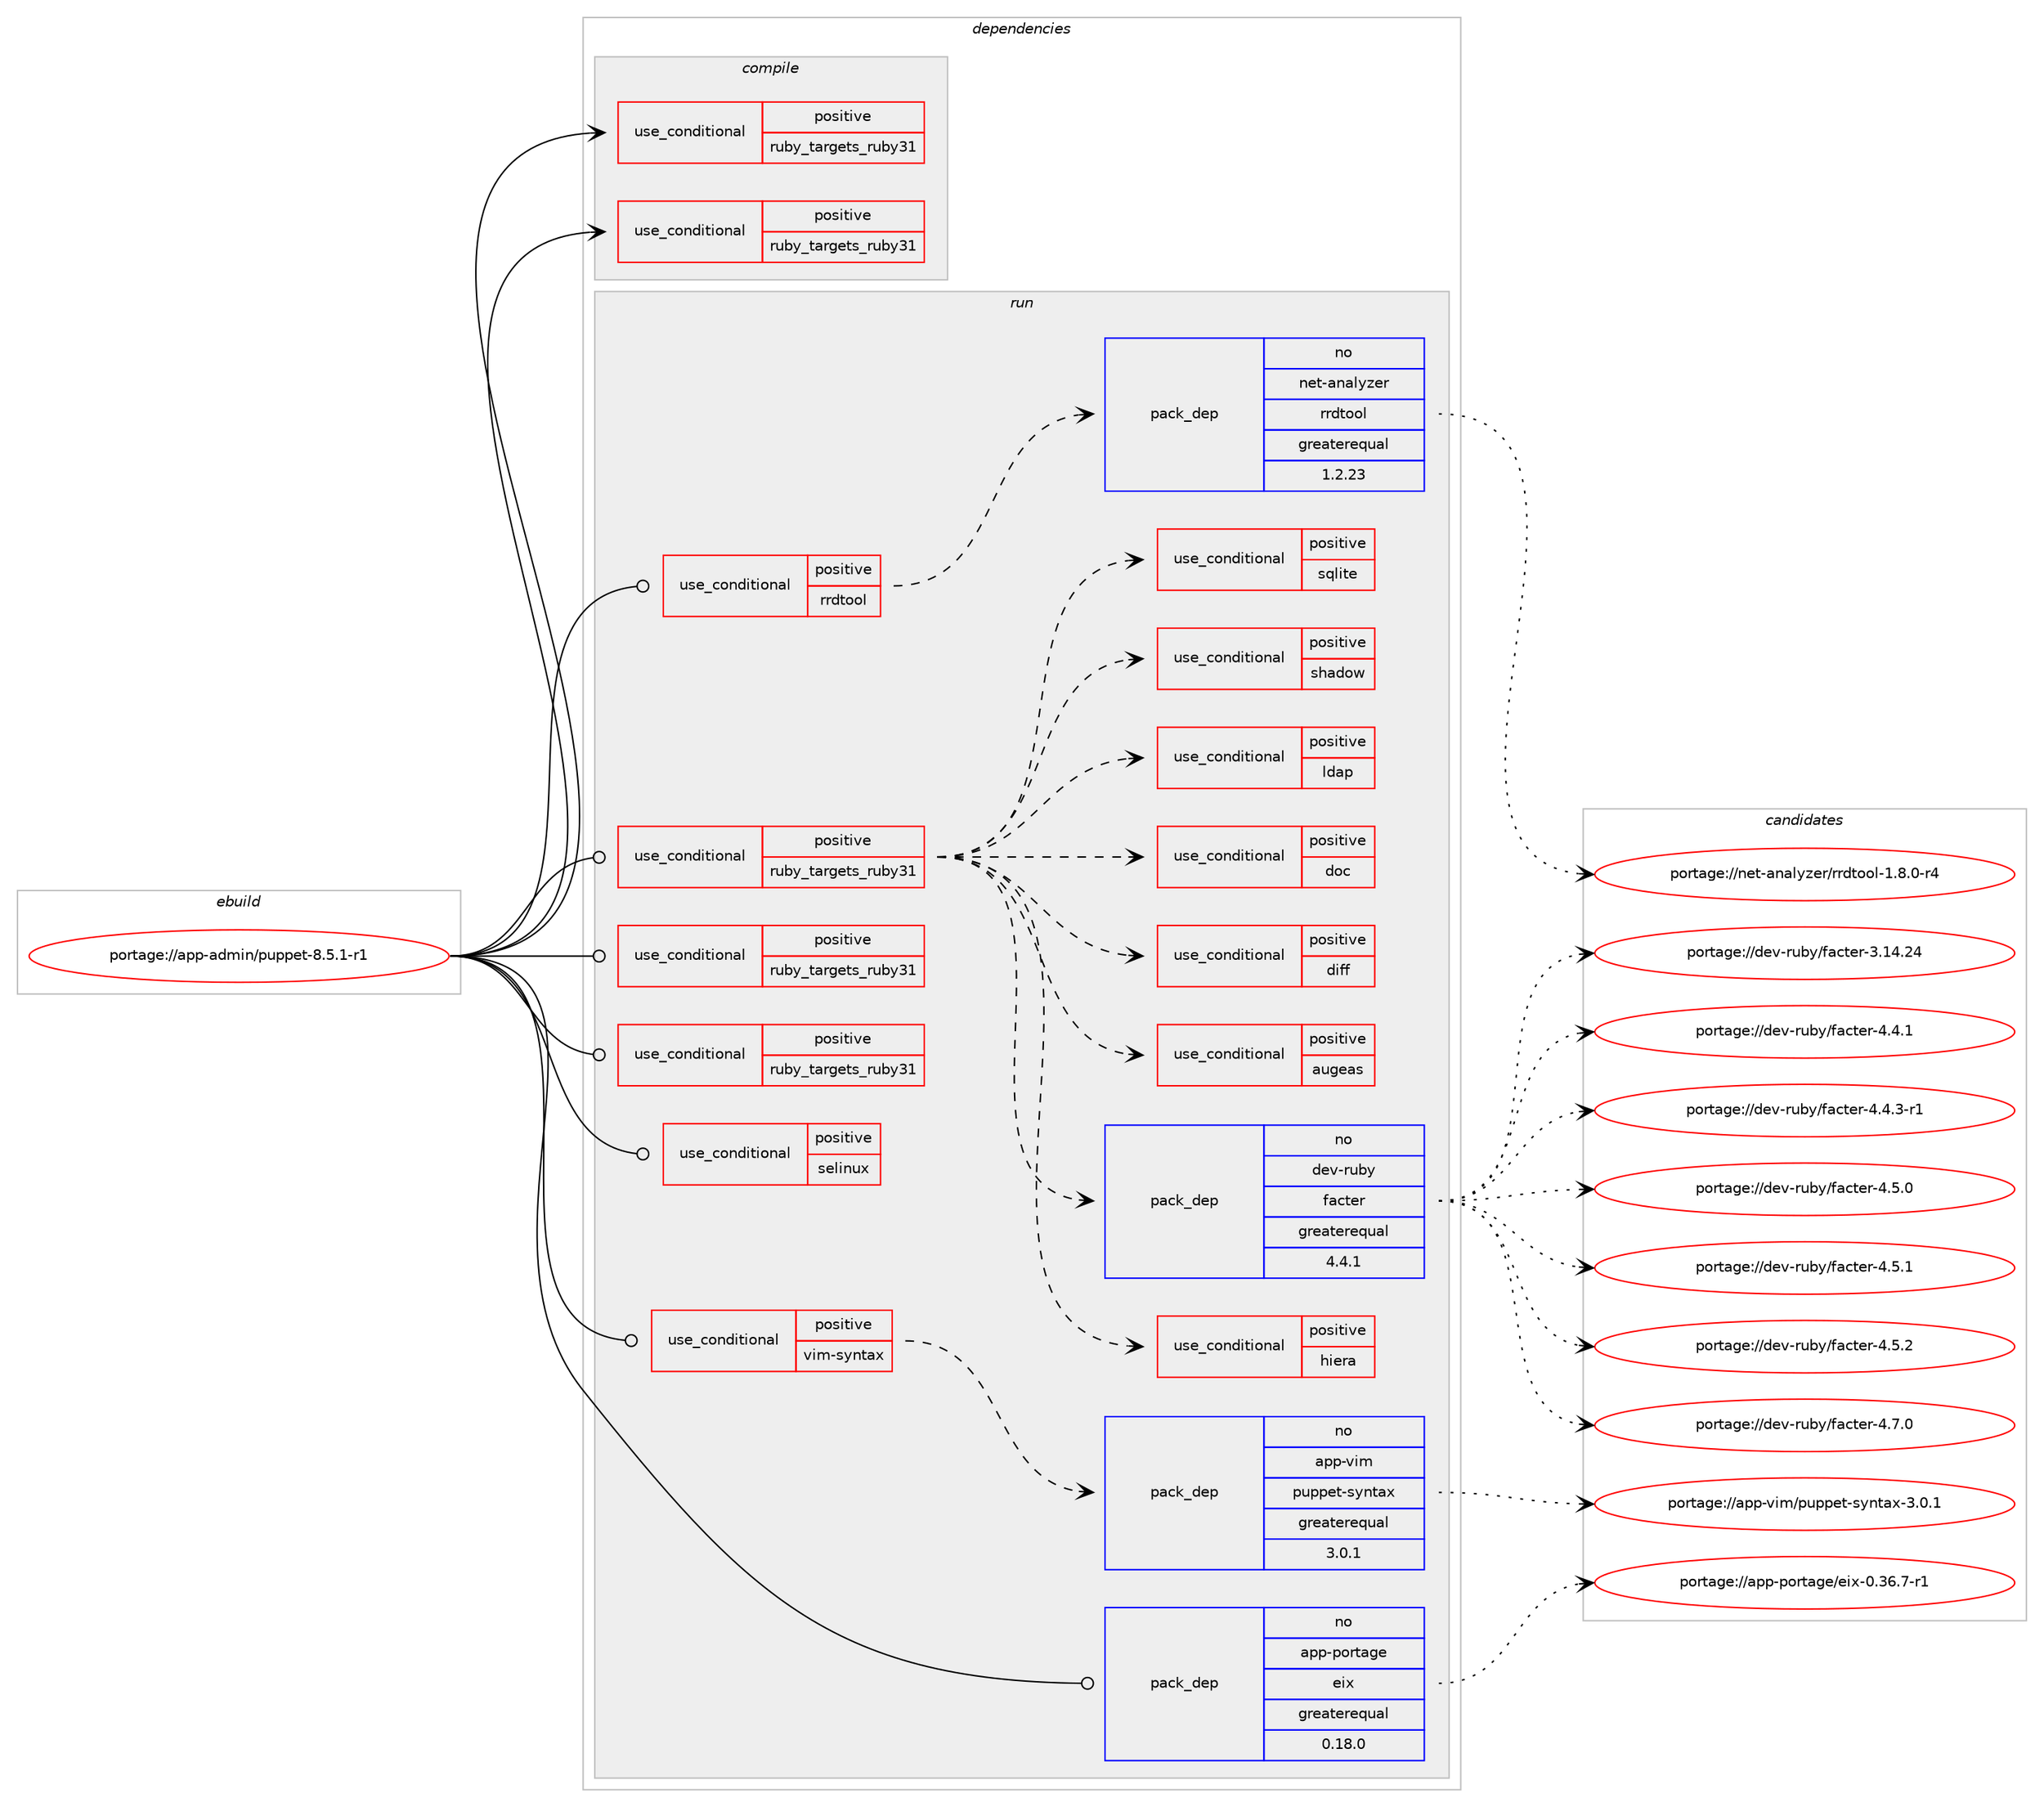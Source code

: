 digraph prolog {

# *************
# Graph options
# *************

newrank=true;
concentrate=true;
compound=true;
graph [rankdir=LR,fontname=Helvetica,fontsize=10,ranksep=1.5];#, ranksep=2.5, nodesep=0.2];
edge  [arrowhead=vee];
node  [fontname=Helvetica,fontsize=10];

# **********
# The ebuild
# **********

subgraph cluster_leftcol {
color=gray;
rank=same;
label=<<i>ebuild</i>>;
id [label="portage://app-admin/puppet-8.5.1-r1", color=red, width=4, href="../app-admin/puppet-8.5.1-r1.svg"];
}

# ****************
# The dependencies
# ****************

subgraph cluster_midcol {
color=gray;
label=<<i>dependencies</i>>;
subgraph cluster_compile {
fillcolor="#eeeeee";
style=filled;
label=<<i>compile</i>>;
subgraph cond744 {
dependency1241 [label=<<TABLE BORDER="0" CELLBORDER="1" CELLSPACING="0" CELLPADDING="4"><TR><TD ROWSPAN="3" CELLPADDING="10">use_conditional</TD></TR><TR><TD>positive</TD></TR><TR><TD>ruby_targets_ruby31</TD></TR></TABLE>>, shape=none, color=red];
# *** BEGIN UNKNOWN DEPENDENCY TYPE (TODO) ***
# dependency1241 -> package_dependency(portage://app-admin/puppet-8.5.1-r1,install,no,dev-lang,ruby,none,[,,],[slot(3.1)],[])
# *** END UNKNOWN DEPENDENCY TYPE (TODO) ***

}
id:e -> dependency1241:w [weight=20,style="solid",arrowhead="vee"];
subgraph cond745 {
dependency1242 [label=<<TABLE BORDER="0" CELLBORDER="1" CELLSPACING="0" CELLPADDING="4"><TR><TD ROWSPAN="3" CELLPADDING="10">use_conditional</TD></TR><TR><TD>positive</TD></TR><TR><TD>ruby_targets_ruby31</TD></TR></TABLE>>, shape=none, color=red];
# *** BEGIN UNKNOWN DEPENDENCY TYPE (TODO) ***
# dependency1242 -> package_dependency(portage://app-admin/puppet-8.5.1-r1,install,no,virtual,rubygems,none,[,,],[],[use(enable(ruby_targets_ruby31),negative)])
# *** END UNKNOWN DEPENDENCY TYPE (TODO) ***

}
id:e -> dependency1242:w [weight=20,style="solid",arrowhead="vee"];
}
subgraph cluster_compileandrun {
fillcolor="#eeeeee";
style=filled;
label=<<i>compile and run</i>>;
}
subgraph cluster_run {
fillcolor="#eeeeee";
style=filled;
label=<<i>run</i>>;
subgraph cond746 {
dependency1243 [label=<<TABLE BORDER="0" CELLBORDER="1" CELLSPACING="0" CELLPADDING="4"><TR><TD ROWSPAN="3" CELLPADDING="10">use_conditional</TD></TR><TR><TD>positive</TD></TR><TR><TD>rrdtool</TD></TR></TABLE>>, shape=none, color=red];
subgraph pack481 {
dependency1244 [label=<<TABLE BORDER="0" CELLBORDER="1" CELLSPACING="0" CELLPADDING="4" WIDTH="220"><TR><TD ROWSPAN="6" CELLPADDING="30">pack_dep</TD></TR><TR><TD WIDTH="110">no</TD></TR><TR><TD>net-analyzer</TD></TR><TR><TD>rrdtool</TD></TR><TR><TD>greaterequal</TD></TR><TR><TD>1.2.23</TD></TR></TABLE>>, shape=none, color=blue];
}
dependency1243:e -> dependency1244:w [weight=20,style="dashed",arrowhead="vee"];
}
id:e -> dependency1243:w [weight=20,style="solid",arrowhead="odot"];
subgraph cond747 {
dependency1245 [label=<<TABLE BORDER="0" CELLBORDER="1" CELLSPACING="0" CELLPADDING="4"><TR><TD ROWSPAN="3" CELLPADDING="10">use_conditional</TD></TR><TR><TD>positive</TD></TR><TR><TD>ruby_targets_ruby31</TD></TR></TABLE>>, shape=none, color=red];
subgraph cond748 {
dependency1246 [label=<<TABLE BORDER="0" CELLBORDER="1" CELLSPACING="0" CELLPADDING="4"><TR><TD ROWSPAN="3" CELLPADDING="10">use_conditional</TD></TR><TR><TD>positive</TD></TR><TR><TD>hiera</TD></TR></TABLE>>, shape=none, color=red];
# *** BEGIN UNKNOWN DEPENDENCY TYPE (TODO) ***
# dependency1246 -> package_dependency(portage://app-admin/puppet-8.5.1-r1,run,no,dev-ruby,hiera,none,[,,],[],[use(enable(ruby_targets_ruby31),negative)])
# *** END UNKNOWN DEPENDENCY TYPE (TODO) ***

}
dependency1245:e -> dependency1246:w [weight=20,style="dashed",arrowhead="vee"];
# *** BEGIN UNKNOWN DEPENDENCY TYPE (TODO) ***
# dependency1245 -> package_dependency(portage://app-admin/puppet-8.5.1-r1,run,no,dev-ruby,json,none,[,,],any_same_slot,[use(enable(ruby_targets_ruby31),negative)])
# *** END UNKNOWN DEPENDENCY TYPE (TODO) ***

# *** BEGIN UNKNOWN DEPENDENCY TYPE (TODO) ***
# dependency1245 -> package_dependency(portage://app-admin/puppet-8.5.1-r1,run,no,dev-ruby,semantic_puppet,none,[,,],[],[use(enable(ruby_targets_ruby31),negative)])
# *** END UNKNOWN DEPENDENCY TYPE (TODO) ***

subgraph pack482 {
dependency1247 [label=<<TABLE BORDER="0" CELLBORDER="1" CELLSPACING="0" CELLPADDING="4" WIDTH="220"><TR><TD ROWSPAN="6" CELLPADDING="30">pack_dep</TD></TR><TR><TD WIDTH="110">no</TD></TR><TR><TD>dev-ruby</TD></TR><TR><TD>facter</TD></TR><TR><TD>greaterequal</TD></TR><TR><TD>4.4.1</TD></TR></TABLE>>, shape=none, color=blue];
}
dependency1245:e -> dependency1247:w [weight=20,style="dashed",arrowhead="vee"];
# *** BEGIN UNKNOWN DEPENDENCY TYPE (TODO) ***
# dependency1245 -> package_dependency(portage://app-admin/puppet-8.5.1-r1,run,no,dev-ruby,deep_merge,none,[,,],[],[use(enable(ruby_targets_ruby31),negative)])
# *** END UNKNOWN DEPENDENCY TYPE (TODO) ***

# *** BEGIN UNKNOWN DEPENDENCY TYPE (TODO) ***
# dependency1245 -> package_dependency(portage://app-admin/puppet-8.5.1-r1,run,no,dev-ruby,concurrent-ruby,none,[,,],[],[use(enable(ruby_targets_ruby31),negative)])
# *** END UNKNOWN DEPENDENCY TYPE (TODO) ***

subgraph cond749 {
dependency1248 [label=<<TABLE BORDER="0" CELLBORDER="1" CELLSPACING="0" CELLPADDING="4"><TR><TD ROWSPAN="3" CELLPADDING="10">use_conditional</TD></TR><TR><TD>positive</TD></TR><TR><TD>augeas</TD></TR></TABLE>>, shape=none, color=red];
# *** BEGIN UNKNOWN DEPENDENCY TYPE (TODO) ***
# dependency1248 -> package_dependency(portage://app-admin/puppet-8.5.1-r1,run,no,dev-ruby,ruby-augeas,none,[,,],[],[use(enable(ruby_targets_ruby31),negative)])
# *** END UNKNOWN DEPENDENCY TYPE (TODO) ***

}
dependency1245:e -> dependency1248:w [weight=20,style="dashed",arrowhead="vee"];
subgraph cond750 {
dependency1249 [label=<<TABLE BORDER="0" CELLBORDER="1" CELLSPACING="0" CELLPADDING="4"><TR><TD ROWSPAN="3" CELLPADDING="10">use_conditional</TD></TR><TR><TD>positive</TD></TR><TR><TD>diff</TD></TR></TABLE>>, shape=none, color=red];
# *** BEGIN UNKNOWN DEPENDENCY TYPE (TODO) ***
# dependency1249 -> package_dependency(portage://app-admin/puppet-8.5.1-r1,run,no,dev-ruby,diff-lcs,none,[,,],[],[use(enable(ruby_targets_ruby31),negative)])
# *** END UNKNOWN DEPENDENCY TYPE (TODO) ***

}
dependency1245:e -> dependency1249:w [weight=20,style="dashed",arrowhead="vee"];
subgraph cond751 {
dependency1250 [label=<<TABLE BORDER="0" CELLBORDER="1" CELLSPACING="0" CELLPADDING="4"><TR><TD ROWSPAN="3" CELLPADDING="10">use_conditional</TD></TR><TR><TD>positive</TD></TR><TR><TD>doc</TD></TR></TABLE>>, shape=none, color=red];
# *** BEGIN UNKNOWN DEPENDENCY TYPE (TODO) ***
# dependency1250 -> package_dependency(portage://app-admin/puppet-8.5.1-r1,run,no,dev-ruby,rdoc,none,[,,],[],[use(enable(ruby_targets_ruby31),negative)])
# *** END UNKNOWN DEPENDENCY TYPE (TODO) ***

}
dependency1245:e -> dependency1250:w [weight=20,style="dashed",arrowhead="vee"];
subgraph cond752 {
dependency1251 [label=<<TABLE BORDER="0" CELLBORDER="1" CELLSPACING="0" CELLPADDING="4"><TR><TD ROWSPAN="3" CELLPADDING="10">use_conditional</TD></TR><TR><TD>positive</TD></TR><TR><TD>ldap</TD></TR></TABLE>>, shape=none, color=red];
# *** BEGIN UNKNOWN DEPENDENCY TYPE (TODO) ***
# dependency1251 -> package_dependency(portage://app-admin/puppet-8.5.1-r1,run,no,dev-ruby,ruby-ldap,none,[,,],[],[use(enable(ruby_targets_ruby31),negative)])
# *** END UNKNOWN DEPENDENCY TYPE (TODO) ***

}
dependency1245:e -> dependency1251:w [weight=20,style="dashed",arrowhead="vee"];
subgraph cond753 {
dependency1252 [label=<<TABLE BORDER="0" CELLBORDER="1" CELLSPACING="0" CELLPADDING="4"><TR><TD ROWSPAN="3" CELLPADDING="10">use_conditional</TD></TR><TR><TD>positive</TD></TR><TR><TD>shadow</TD></TR></TABLE>>, shape=none, color=red];
# *** BEGIN UNKNOWN DEPENDENCY TYPE (TODO) ***
# dependency1252 -> package_dependency(portage://app-admin/puppet-8.5.1-r1,run,no,dev-ruby,ruby-shadow,none,[,,],[],[use(enable(ruby_targets_ruby31),negative)])
# *** END UNKNOWN DEPENDENCY TYPE (TODO) ***

}
dependency1245:e -> dependency1252:w [weight=20,style="dashed",arrowhead="vee"];
subgraph cond754 {
dependency1253 [label=<<TABLE BORDER="0" CELLBORDER="1" CELLSPACING="0" CELLPADDING="4"><TR><TD ROWSPAN="3" CELLPADDING="10">use_conditional</TD></TR><TR><TD>positive</TD></TR><TR><TD>sqlite</TD></TR></TABLE>>, shape=none, color=red];
# *** BEGIN UNKNOWN DEPENDENCY TYPE (TODO) ***
# dependency1253 -> package_dependency(portage://app-admin/puppet-8.5.1-r1,run,no,dev-ruby,sqlite3,none,[,,],[],[use(enable(ruby_targets_ruby31),negative)])
# *** END UNKNOWN DEPENDENCY TYPE (TODO) ***

}
dependency1245:e -> dependency1253:w [weight=20,style="dashed",arrowhead="vee"];
# *** BEGIN UNKNOWN DEPENDENCY TYPE (TODO) ***
# dependency1245 -> package_dependency(portage://app-admin/puppet-8.5.1-r1,run,no,virtual,ruby-ssl,none,[,,],[],[use(enable(ruby_targets_ruby31),negative)])
# *** END UNKNOWN DEPENDENCY TYPE (TODO) ***

# *** BEGIN UNKNOWN DEPENDENCY TYPE (TODO) ***
# dependency1245 -> package_dependency(portage://app-admin/puppet-8.5.1-r1,run,no,dev-ruby,hocon,none,[,,],[],[use(enable(ruby_targets_ruby31),negative)])
# *** END UNKNOWN DEPENDENCY TYPE (TODO) ***

}
id:e -> dependency1245:w [weight=20,style="solid",arrowhead="odot"];
subgraph cond755 {
dependency1254 [label=<<TABLE BORDER="0" CELLBORDER="1" CELLSPACING="0" CELLPADDING="4"><TR><TD ROWSPAN="3" CELLPADDING="10">use_conditional</TD></TR><TR><TD>positive</TD></TR><TR><TD>ruby_targets_ruby31</TD></TR></TABLE>>, shape=none, color=red];
# *** BEGIN UNKNOWN DEPENDENCY TYPE (TODO) ***
# dependency1254 -> package_dependency(portage://app-admin/puppet-8.5.1-r1,run,no,dev-lang,ruby,none,[,,],[slot(3.1)],[])
# *** END UNKNOWN DEPENDENCY TYPE (TODO) ***

}
id:e -> dependency1254:w [weight=20,style="solid",arrowhead="odot"];
subgraph cond756 {
dependency1255 [label=<<TABLE BORDER="0" CELLBORDER="1" CELLSPACING="0" CELLPADDING="4"><TR><TD ROWSPAN="3" CELLPADDING="10">use_conditional</TD></TR><TR><TD>positive</TD></TR><TR><TD>ruby_targets_ruby31</TD></TR></TABLE>>, shape=none, color=red];
# *** BEGIN UNKNOWN DEPENDENCY TYPE (TODO) ***
# dependency1255 -> package_dependency(portage://app-admin/puppet-8.5.1-r1,run,no,virtual,rubygems,none,[,,],[],[use(enable(ruby_targets_ruby31),negative)])
# *** END UNKNOWN DEPENDENCY TYPE (TODO) ***

}
id:e -> dependency1255:w [weight=20,style="solid",arrowhead="odot"];
subgraph cond757 {
dependency1256 [label=<<TABLE BORDER="0" CELLBORDER="1" CELLSPACING="0" CELLPADDING="4"><TR><TD ROWSPAN="3" CELLPADDING="10">use_conditional</TD></TR><TR><TD>positive</TD></TR><TR><TD>selinux</TD></TR></TABLE>>, shape=none, color=red];
# *** BEGIN UNKNOWN DEPENDENCY TYPE (TODO) ***
# dependency1256 -> package_dependency(portage://app-admin/puppet-8.5.1-r1,run,no,sys-libs,libselinux,none,[,,],[],[use(enable(ruby),none)])
# *** END UNKNOWN DEPENDENCY TYPE (TODO) ***

# *** BEGIN UNKNOWN DEPENDENCY TYPE (TODO) ***
# dependency1256 -> package_dependency(portage://app-admin/puppet-8.5.1-r1,run,no,sec-policy,selinux-puppet,none,[,,],[],[])
# *** END UNKNOWN DEPENDENCY TYPE (TODO) ***

}
id:e -> dependency1256:w [weight=20,style="solid",arrowhead="odot"];
subgraph cond758 {
dependency1257 [label=<<TABLE BORDER="0" CELLBORDER="1" CELLSPACING="0" CELLPADDING="4"><TR><TD ROWSPAN="3" CELLPADDING="10">use_conditional</TD></TR><TR><TD>positive</TD></TR><TR><TD>vim-syntax</TD></TR></TABLE>>, shape=none, color=red];
subgraph pack483 {
dependency1258 [label=<<TABLE BORDER="0" CELLBORDER="1" CELLSPACING="0" CELLPADDING="4" WIDTH="220"><TR><TD ROWSPAN="6" CELLPADDING="30">pack_dep</TD></TR><TR><TD WIDTH="110">no</TD></TR><TR><TD>app-vim</TD></TR><TR><TD>puppet-syntax</TD></TR><TR><TD>greaterequal</TD></TR><TR><TD>3.0.1</TD></TR></TABLE>>, shape=none, color=blue];
}
dependency1257:e -> dependency1258:w [weight=20,style="dashed",arrowhead="vee"];
}
id:e -> dependency1257:w [weight=20,style="solid",arrowhead="odot"];
# *** BEGIN UNKNOWN DEPENDENCY TYPE (TODO) ***
# id -> package_dependency(portage://app-admin/puppet-8.5.1-r1,run,no,acct-group,puppet,none,[,,],[],[])
# *** END UNKNOWN DEPENDENCY TYPE (TODO) ***

# *** BEGIN UNKNOWN DEPENDENCY TYPE (TODO) ***
# id -> package_dependency(portage://app-admin/puppet-8.5.1-r1,run,no,acct-user,puppet,none,[,,],[],[])
# *** END UNKNOWN DEPENDENCY TYPE (TODO) ***

subgraph pack484 {
dependency1259 [label=<<TABLE BORDER="0" CELLBORDER="1" CELLSPACING="0" CELLPADDING="4" WIDTH="220"><TR><TD ROWSPAN="6" CELLPADDING="30">pack_dep</TD></TR><TR><TD WIDTH="110">no</TD></TR><TR><TD>app-portage</TD></TR><TR><TD>eix</TD></TR><TR><TD>greaterequal</TD></TR><TR><TD>0.18.0</TD></TR></TABLE>>, shape=none, color=blue];
}
id:e -> dependency1259:w [weight=20,style="solid",arrowhead="odot"];
# *** BEGIN UNKNOWN DEPENDENCY TYPE (TODO) ***
# id -> package_dependency(portage://app-admin/puppet-8.5.1-r1,run,no,virtual,tmpfiles,none,[,,],[],[])
# *** END UNKNOWN DEPENDENCY TYPE (TODO) ***

}
}

# **************
# The candidates
# **************

subgraph cluster_choices {
rank=same;
color=gray;
label=<<i>candidates</i>>;

subgraph choice481 {
color=black;
nodesep=1;
choice110101116459711097108121122101114471141141001161111111084549465646484511452 [label="portage://net-analyzer/rrdtool-1.8.0-r4", color=red, width=4,href="../net-analyzer/rrdtool-1.8.0-r4.svg"];
dependency1244:e -> choice110101116459711097108121122101114471141141001161111111084549465646484511452:w [style=dotted,weight="100"];
}
subgraph choice482 {
color=black;
nodesep=1;
choice10010111845114117981214710297991161011144551464952465052 [label="portage://dev-ruby/facter-3.14.24", color=red, width=4,href="../dev-ruby/facter-3.14.24.svg"];
choice1001011184511411798121471029799116101114455246524649 [label="portage://dev-ruby/facter-4.4.1", color=red, width=4,href="../dev-ruby/facter-4.4.1.svg"];
choice10010111845114117981214710297991161011144552465246514511449 [label="portage://dev-ruby/facter-4.4.3-r1", color=red, width=4,href="../dev-ruby/facter-4.4.3-r1.svg"];
choice1001011184511411798121471029799116101114455246534648 [label="portage://dev-ruby/facter-4.5.0", color=red, width=4,href="../dev-ruby/facter-4.5.0.svg"];
choice1001011184511411798121471029799116101114455246534649 [label="portage://dev-ruby/facter-4.5.1", color=red, width=4,href="../dev-ruby/facter-4.5.1.svg"];
choice1001011184511411798121471029799116101114455246534650 [label="portage://dev-ruby/facter-4.5.2", color=red, width=4,href="../dev-ruby/facter-4.5.2.svg"];
choice1001011184511411798121471029799116101114455246554648 [label="portage://dev-ruby/facter-4.7.0", color=red, width=4,href="../dev-ruby/facter-4.7.0.svg"];
dependency1247:e -> choice10010111845114117981214710297991161011144551464952465052:w [style=dotted,weight="100"];
dependency1247:e -> choice1001011184511411798121471029799116101114455246524649:w [style=dotted,weight="100"];
dependency1247:e -> choice10010111845114117981214710297991161011144552465246514511449:w [style=dotted,weight="100"];
dependency1247:e -> choice1001011184511411798121471029799116101114455246534648:w [style=dotted,weight="100"];
dependency1247:e -> choice1001011184511411798121471029799116101114455246534649:w [style=dotted,weight="100"];
dependency1247:e -> choice1001011184511411798121471029799116101114455246534650:w [style=dotted,weight="100"];
dependency1247:e -> choice1001011184511411798121471029799116101114455246554648:w [style=dotted,weight="100"];
}
subgraph choice483 {
color=black;
nodesep=1;
choice9711211245118105109471121171121121011164511512111011697120455146484649 [label="portage://app-vim/puppet-syntax-3.0.1", color=red, width=4,href="../app-vim/puppet-syntax-3.0.1.svg"];
dependency1258:e -> choice9711211245118105109471121171121121011164511512111011697120455146484649:w [style=dotted,weight="100"];
}
subgraph choice484 {
color=black;
nodesep=1;
choice97112112451121111141169710310147101105120454846515446554511449 [label="portage://app-portage/eix-0.36.7-r1", color=red, width=4,href="../app-portage/eix-0.36.7-r1.svg"];
dependency1259:e -> choice97112112451121111141169710310147101105120454846515446554511449:w [style=dotted,weight="100"];
}
}

}
